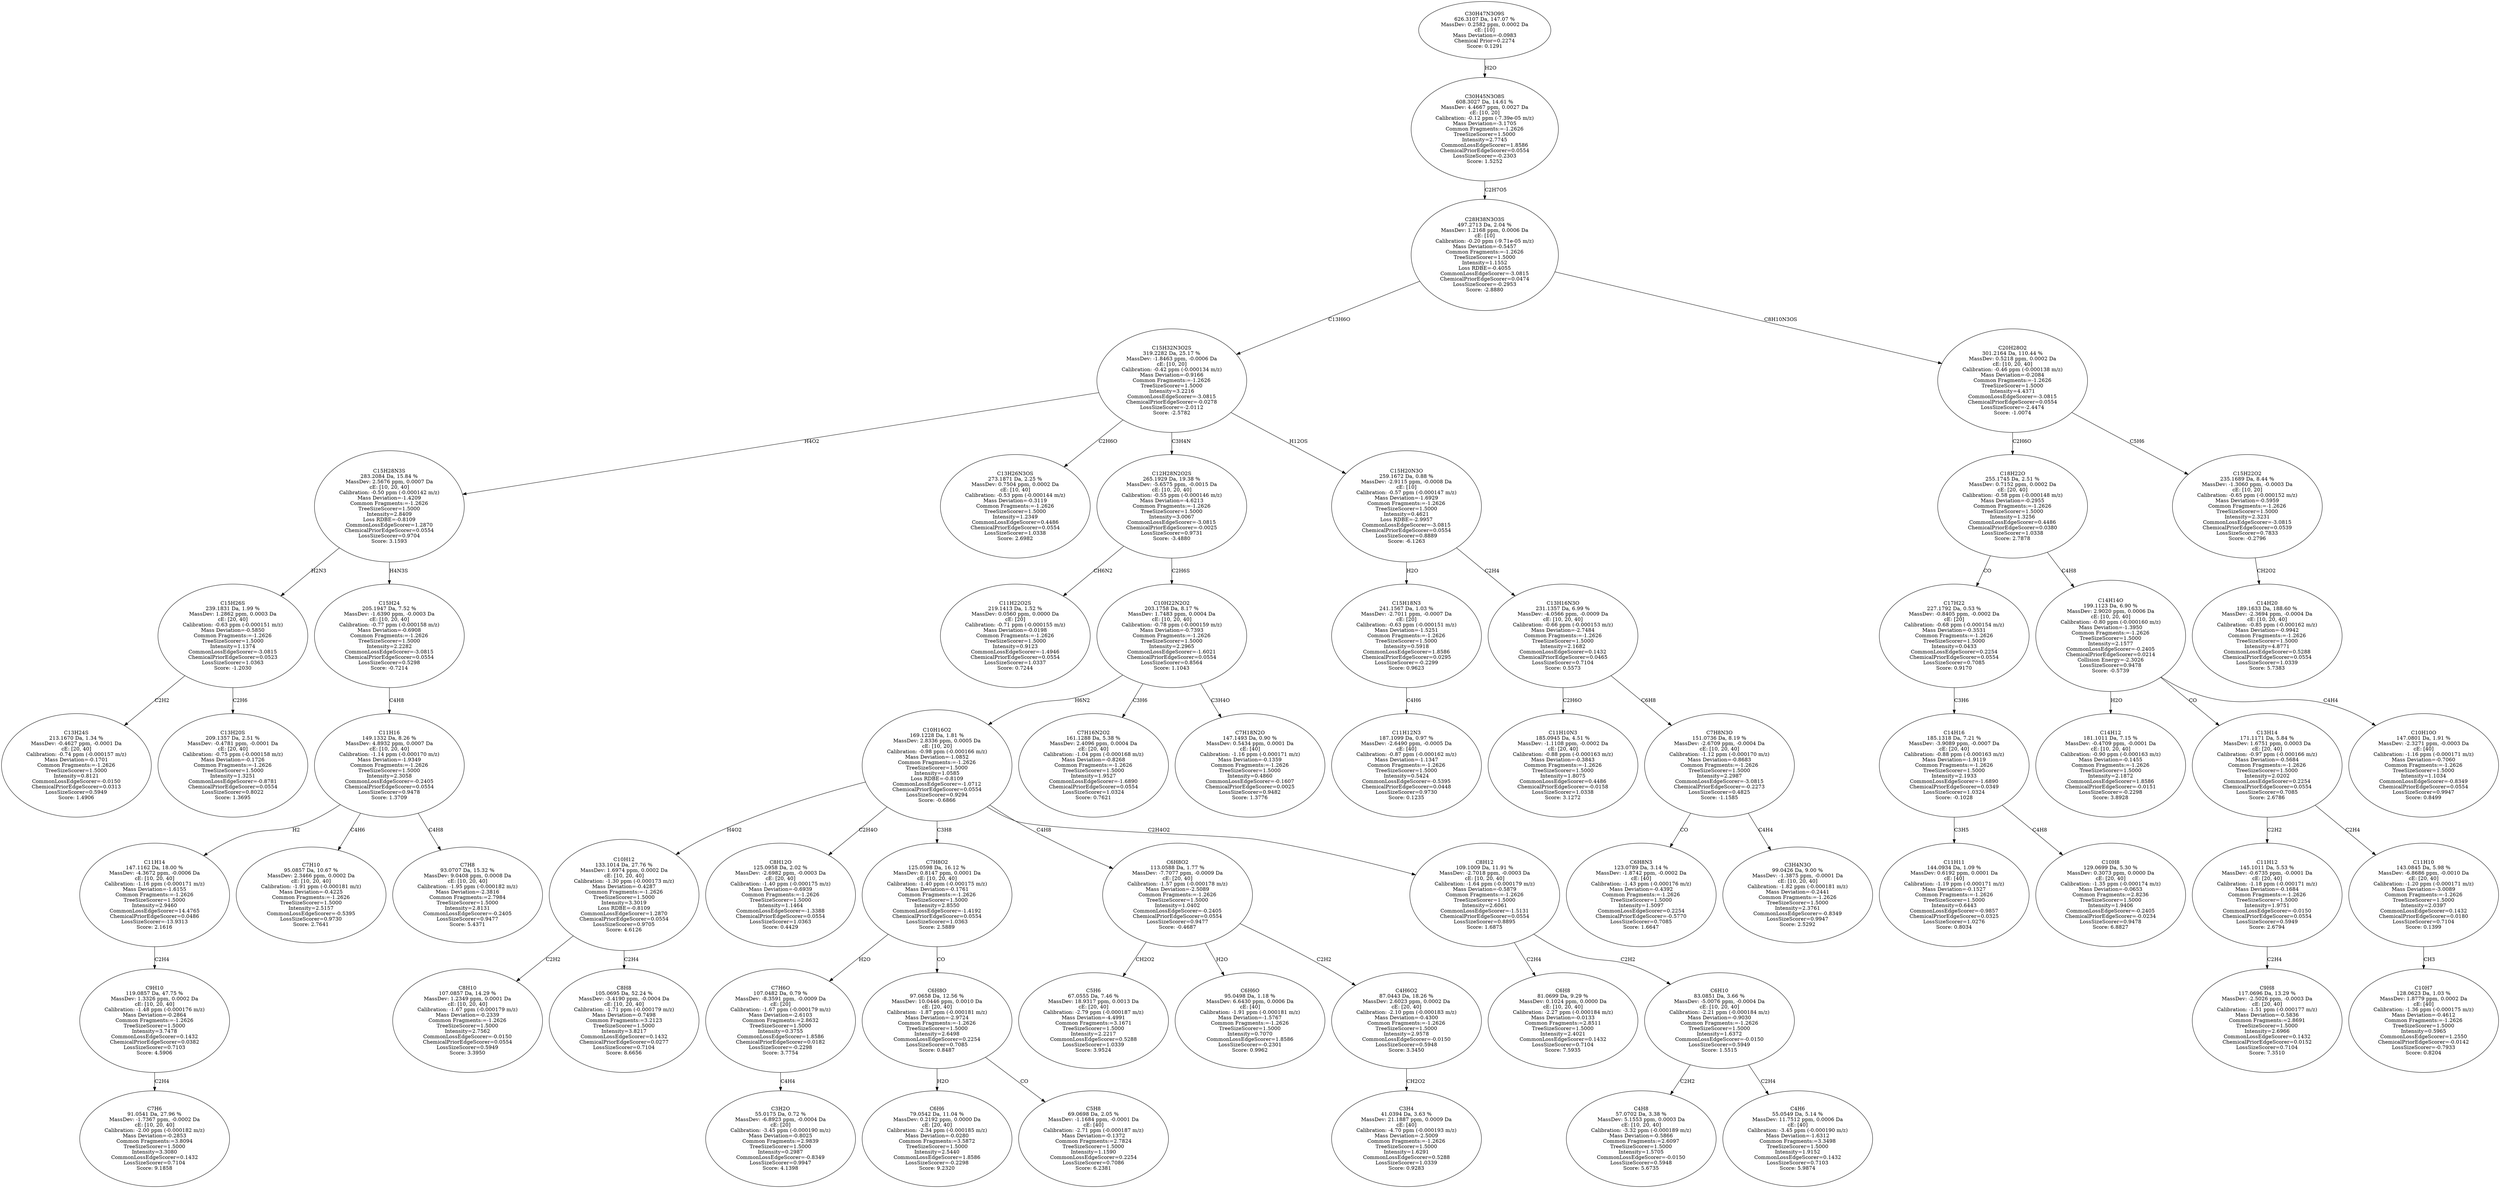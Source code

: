 strict digraph {
v1 [label="C13H24S\n213.1670 Da, 1.34 %\nMassDev: -0.4627 ppm, -0.0001 Da\ncE: [20, 40]\nCalibration: -0.74 ppm (-0.000157 m/z)\nMass Deviation=-0.1701\nCommon Fragments:=-1.2626\nTreeSizeScorer=1.5000\nIntensity=0.8121\nCommonLossEdgeScorer=-0.0150\nChemicalPriorEdgeScorer=0.0313\nLossSizeScorer=0.5949\nScore: 1.4906"];
v2 [label="C13H20S\n209.1357 Da, 2.51 %\nMassDev: -0.4781 ppm, -0.0001 Da\ncE: [20, 40]\nCalibration: -0.75 ppm (-0.000158 m/z)\nMass Deviation=-0.1726\nCommon Fragments:=-1.2626\nTreeSizeScorer=1.5000\nIntensity=1.3251\nCommonLossEdgeScorer=-0.8781\nChemicalPriorEdgeScorer=0.0554\nLossSizeScorer=0.8022\nScore: 1.3695"];
v3 [label="C15H26S\n239.1831 Da, 1.99 %\nMassDev: 1.2862 ppm, 0.0003 Da\ncE: [20, 40]\nCalibration: -0.63 ppm (-0.000151 m/z)\nMass Deviation=-0.5850\nCommon Fragments:=-1.2626\nTreeSizeScorer=1.5000\nIntensity=1.1374\nCommonLossEdgeScorer=-3.0815\nChemicalPriorEdgeScorer=0.0523\nLossSizeScorer=1.0363\nScore: -1.2030"];
v4 [label="C7H6\n91.0541 Da, 27.96 %\nMassDev: -1.7367 ppm, -0.0002 Da\ncE: [10, 20, 40]\nCalibration: -2.00 ppm (-0.000182 m/z)\nMass Deviation=-0.2853\nCommon Fragments:=3.8094\nTreeSizeScorer=1.5000\nIntensity=3.3080\nCommonLossEdgeScorer=0.1432\nLossSizeScorer=0.7104\nScore: 9.1858"];
v5 [label="C9H10\n119.0857 Da, 47.75 %\nMassDev: 1.3326 ppm, 0.0002 Da\ncE: [10, 20, 40]\nCalibration: -1.48 ppm (-0.000176 m/z)\nMass Deviation=-0.2864\nCommon Fragments:=-1.2626\nTreeSizeScorer=1.5000\nIntensity=3.7478\nCommonLossEdgeScorer=0.1432\nChemicalPriorEdgeScorer=0.0382\nLossSizeScorer=0.7103\nScore: 4.5906"];
v6 [label="C11H14\n147.1162 Da, 18.00 %\nMassDev: -4.3672 ppm, -0.0006 Da\ncE: [10, 20, 40]\nCalibration: -1.16 ppm (-0.000171 m/z)\nMass Deviation=-1.6155\nCommon Fragments:=-1.2626\nTreeSizeScorer=1.5000\nIntensity=2.9460\nCommonLossEdgeScorer=14.4765\nChemicalPriorEdgeScorer=0.0486\nLossSizeScorer=-13.9313\nScore: 2.1616"];
v7 [label="C7H10\n95.0857 Da, 10.67 %\nMassDev: 2.3466 ppm, 0.0002 Da\ncE: [10, 20, 40]\nCalibration: -1.91 ppm (-0.000181 m/z)\nMass Deviation=-0.4225\nCommon Fragments:=-1.2626\nTreeSizeScorer=1.5000\nIntensity=2.5157\nCommonLossEdgeScorer=-0.5395\nLossSizeScorer=0.9730\nScore: 2.7641"];
v8 [label="C7H8\n93.0707 Da, 15.32 %\nMassDev: 9.0408 ppm, 0.0008 Da\ncE: [10, 20, 40]\nCalibration: -1.95 ppm (-0.000182 m/z)\nMass Deviation=-2.3816\nCommon Fragments:=2.7984\nTreeSizeScorer=1.5000\nIntensity=2.8131\nCommonLossEdgeScorer=-0.2405\nLossSizeScorer=0.9477\nScore: 5.4371"];
v9 [label="C11H16\n149.1332 Da, 8.26 %\nMassDev: 4.8932 ppm, 0.0007 Da\ncE: [10, 20, 40]\nCalibration: -1.14 ppm (-0.000170 m/z)\nMass Deviation=-1.9349\nCommon Fragments:=-1.2626\nTreeSizeScorer=1.5000\nIntensity=2.3058\nCommonLossEdgeScorer=-0.2405\nChemicalPriorEdgeScorer=0.0554\nLossSizeScorer=0.9478\nScore: 1.3709"];
v10 [label="C15H24\n205.1947 Da, 7.52 %\nMassDev: -1.6390 ppm, -0.0003 Da\ncE: [10, 20, 40]\nCalibration: -0.77 ppm (-0.000158 m/z)\nMass Deviation=-0.6908\nCommon Fragments:=-1.2626\nTreeSizeScorer=1.5000\nIntensity=2.2282\nCommonLossEdgeScorer=-3.0815\nChemicalPriorEdgeScorer=0.0554\nLossSizeScorer=0.5298\nScore: -0.7214"];
v11 [label="C15H28N3S\n283.2084 Da, 15.84 %\nMassDev: 2.5676 ppm, 0.0007 Da\ncE: [10, 20, 40]\nCalibration: -0.50 ppm (-0.000142 m/z)\nMass Deviation=-1.4209\nCommon Fragments:=-1.2626\nTreeSizeScorer=1.5000\nIntensity=2.8409\nLoss RDBE=-0.8109\nCommonLossEdgeScorer=1.2870\nChemicalPriorEdgeScorer=0.0554\nLossSizeScorer=0.9704\nScore: 3.1593"];
v12 [label="C13H26N3OS\n273.1871 Da, 2.25 %\nMassDev: 0.7504 ppm, 0.0002 Da\ncE: [10, 40]\nCalibration: -0.53 ppm (-0.000144 m/z)\nMass Deviation=-0.3119\nCommon Fragments:=-1.2626\nTreeSizeScorer=1.5000\nIntensity=1.2349\nCommonLossEdgeScorer=0.4486\nChemicalPriorEdgeScorer=0.0554\nLossSizeScorer=1.0338\nScore: 2.6982"];
v13 [label="C11H22O2S\n219.1413 Da, 1.52 %\nMassDev: 0.0560 ppm, 0.0000 Da\ncE: [20]\nCalibration: -0.71 ppm (-0.000155 m/z)\nMass Deviation=-0.0198\nCommon Fragments:=-1.2626\nTreeSizeScorer=1.5000\nIntensity=0.9123\nCommonLossEdgeScorer=-1.4946\nChemicalPriorEdgeScorer=0.0554\nLossSizeScorer=1.0337\nScore: 0.7244"];
v14 [label="C8H10\n107.0857 Da, 14.29 %\nMassDev: 1.2349 ppm, 0.0001 Da\ncE: [10, 20, 40]\nCalibration: -1.67 ppm (-0.000179 m/z)\nMass Deviation=-0.2339\nCommon Fragments:=-1.2626\nTreeSizeScorer=1.5000\nIntensity=2.7562\nCommonLossEdgeScorer=-0.0150\nChemicalPriorEdgeScorer=0.0554\nLossSizeScorer=0.5949\nScore: 3.3950"];
v15 [label="C8H8\n105.0695 Da, 52.24 %\nMassDev: -3.4190 ppm, -0.0004 Da\ncE: [10, 20, 40]\nCalibration: -1.71 ppm (-0.000179 m/z)\nMass Deviation=-0.7498\nCommon Fragments:=3.2123\nTreeSizeScorer=1.5000\nIntensity=3.8217\nCommonLossEdgeScorer=0.1432\nChemicalPriorEdgeScorer=0.0277\nLossSizeScorer=0.7104\nScore: 8.6656"];
v16 [label="C10H12\n133.1014 Da, 27.76 %\nMassDev: 1.6974 ppm, 0.0002 Da\ncE: [10, 20, 40]\nCalibration: -1.30 ppm (-0.000173 m/z)\nMass Deviation=-0.4287\nCommon Fragments:=-1.2626\nTreeSizeScorer=1.5000\nIntensity=3.3019\nLoss RDBE=-0.8109\nCommonLossEdgeScorer=1.2870\nChemicalPriorEdgeScorer=0.0554\nLossSizeScorer=0.9705\nScore: 4.6126"];
v17 [label="C8H12O\n125.0958 Da, 2.02 %\nMassDev: -2.6982 ppm, -0.0003 Da\ncE: [20, 40]\nCalibration: -1.40 ppm (-0.000175 m/z)\nMass Deviation=-0.6939\nCommon Fragments:=-1.2626\nTreeSizeScorer=1.5000\nIntensity=1.1464\nCommonLossEdgeScorer=-1.3388\nChemicalPriorEdgeScorer=0.0554\nLossSizeScorer=1.0363\nScore: 0.4429"];
v18 [label="C3H2O\n55.0175 Da, 0.72 %\nMassDev: -6.8923 ppm, -0.0004 Da\ncE: [20]\nCalibration: -3.45 ppm (-0.000190 m/z)\nMass Deviation=-0.8025\nCommon Fragments:=2.9839\nTreeSizeScorer=1.5000\nIntensity=0.2987\nCommonLossEdgeScorer=-0.8349\nLossSizeScorer=0.9947\nScore: 4.1398"];
v19 [label="C7H6O\n107.0482 Da, 0.79 %\nMassDev: -8.3591 ppm, -0.0009 Da\ncE: [20]\nCalibration: -1.67 ppm (-0.000179 m/z)\nMass Deviation=-2.6103\nCommon Fragments:=2.8632\nTreeSizeScorer=1.5000\nIntensity=0.3755\nCommonLossEdgeScorer=1.8586\nChemicalPriorEdgeScorer=0.0182\nLossSizeScorer=-0.2298\nScore: 3.7754"];
v20 [label="C6H6\n79.0542 Da, 11.04 %\nMassDev: 0.2192 ppm, 0.0000 Da\ncE: [20, 40]\nCalibration: -2.34 ppm (-0.000185 m/z)\nMass Deviation=-0.0280\nCommon Fragments:=3.5872\nTreeSizeScorer=1.5000\nIntensity=2.5440\nCommonLossEdgeScorer=1.8586\nLossSizeScorer=-0.2298\nScore: 9.2320"];
v21 [label="C5H8\n69.0698 Da, 2.05 %\nMassDev: -1.1684 ppm, -0.0001 Da\ncE: [40]\nCalibration: -2.71 ppm (-0.000187 m/z)\nMass Deviation=-0.1372\nCommon Fragments:=2.7824\nTreeSizeScorer=1.5000\nIntensity=1.1590\nCommonLossEdgeScorer=0.2254\nLossSizeScorer=0.7086\nScore: 6.2381"];
v22 [label="C6H8O\n97.0658 Da, 12.56 %\nMassDev: 10.0446 ppm, 0.0010 Da\ncE: [20, 40]\nCalibration: -1.87 ppm (-0.000181 m/z)\nMass Deviation=-2.9724\nCommon Fragments:=-1.2626\nTreeSizeScorer=1.5000\nIntensity=2.6498\nCommonLossEdgeScorer=0.2254\nLossSizeScorer=0.7085\nScore: 0.8487"];
v23 [label="C7H8O2\n125.0598 Da, 16.12 %\nMassDev: 0.8147 ppm, 0.0001 Da\ncE: [10, 20, 40]\nCalibration: -1.40 ppm (-0.000175 m/z)\nMass Deviation=-0.1761\nCommon Fragments:=-1.2626\nTreeSizeScorer=1.5000\nIntensity=2.8550\nCommonLossEdgeScorer=-1.4192\nChemicalPriorEdgeScorer=0.0554\nLossSizeScorer=1.0363\nScore: 2.5889"];
v24 [label="C5H6\n67.0555 Da, 7.46 %\nMassDev: 18.9317 ppm, 0.0013 Da\ncE: [20, 40]\nCalibration: -2.79 ppm (-0.000187 m/z)\nMass Deviation=-4.4991\nCommon Fragments:=3.1671\nTreeSizeScorer=1.5000\nIntensity=2.2217\nCommonLossEdgeScorer=0.5288\nLossSizeScorer=1.0339\nScore: 3.9524"];
v25 [label="C6H6O\n95.0498 Da, 1.18 %\nMassDev: 6.6430 ppm, 0.0006 Da\ncE: [40]\nCalibration: -1.91 ppm (-0.000181 m/z)\nMass Deviation=-1.5767\nCommon Fragments:=-1.2626\nTreeSizeScorer=1.5000\nIntensity=0.7070\nCommonLossEdgeScorer=1.8586\nLossSizeScorer=-0.2301\nScore: 0.9962"];
v26 [label="C3H4\n41.0394 Da, 3.63 %\nMassDev: 21.1887 ppm, 0.0009 Da\ncE: [40]\nCalibration: -4.70 ppm (-0.000193 m/z)\nMass Deviation=-2.5009\nCommon Fragments:=-1.2626\nTreeSizeScorer=1.5000\nIntensity=1.6291\nCommonLossEdgeScorer=0.5288\nLossSizeScorer=1.0339\nScore: 0.9283"];
v27 [label="C4H6O2\n87.0443 Da, 18.26 %\nMassDev: 2.6023 ppm, 0.0002 Da\ncE: [20, 40]\nCalibration: -2.10 ppm (-0.000183 m/z)\nMass Deviation=-0.4300\nCommon Fragments:=-1.2626\nTreeSizeScorer=1.5000\nIntensity=2.9578\nCommonLossEdgeScorer=-0.0150\nLossSizeScorer=0.5948\nScore: 3.3450"];
v28 [label="C6H8O2\n113.0588 Da, 1.77 %\nMassDev: -7.7077 ppm, -0.0009 Da\ncE: [20, 40]\nCalibration: -1.57 ppm (-0.000178 m/z)\nMass Deviation=-2.5089\nCommon Fragments:=-1.2626\nTreeSizeScorer=1.5000\nIntensity=1.0402\nCommonLossEdgeScorer=-0.2405\nChemicalPriorEdgeScorer=0.0554\nLossSizeScorer=0.9477\nScore: -0.4687"];
v29 [label="C6H8\n81.0699 Da, 9.29 %\nMassDev: 0.1024 ppm, 0.0000 Da\ncE: [10, 20, 40]\nCalibration: -2.27 ppm (-0.000184 m/z)\nMass Deviation=-0.0133\nCommon Fragments:=2.8511\nTreeSizeScorer=1.5000\nIntensity=2.4021\nCommonLossEdgeScorer=0.1432\nLossSizeScorer=0.7104\nScore: 7.5935"];
v30 [label="C4H8\n57.0702 Da, 3.38 %\nMassDev: 5.1553 ppm, 0.0003 Da\ncE: [10, 20, 40]\nCalibration: -3.32 ppm (-0.000189 m/z)\nMass Deviation=-0.5866\nCommon Fragments:=2.6097\nTreeSizeScorer=1.5000\nIntensity=1.5705\nCommonLossEdgeScorer=-0.0150\nLossSizeScorer=0.5948\nScore: 5.6735"];
v31 [label="C4H6\n55.0549 Da, 5.14 %\nMassDev: 11.7512 ppm, 0.0006 Da\ncE: [40]\nCalibration: -3.45 ppm (-0.000190 m/z)\nMass Deviation=-1.6312\nCommon Fragments:=3.3498\nTreeSizeScorer=1.5000\nIntensity=1.9152\nCommonLossEdgeScorer=0.1432\nLossSizeScorer=0.7103\nScore: 5.9874"];
v32 [label="C6H10\n83.0851 Da, 3.66 %\nMassDev: -5.0076 ppm, -0.0004 Da\ncE: [10, 20, 40]\nCalibration: -2.21 ppm (-0.000184 m/z)\nMass Deviation=-0.9030\nCommon Fragments:=-1.2626\nTreeSizeScorer=1.5000\nIntensity=1.6372\nCommonLossEdgeScorer=-0.0150\nLossSizeScorer=0.5949\nScore: 1.5515"];
v33 [label="C8H12\n109.1009 Da, 11.91 %\nMassDev: -2.7018 ppm, -0.0003 Da\ncE: [10, 20, 40]\nCalibration: -1.64 ppm (-0.000179 m/z)\nMass Deviation=-0.5879\nCommon Fragments:=-1.2626\nTreeSizeScorer=1.5000\nIntensity=2.6061\nCommonLossEdgeScorer=-1.5131\nChemicalPriorEdgeScorer=0.0554\nLossSizeScorer=0.8895\nScore: 1.6875"];
v34 [label="C10H16O2\n169.1228 Da, 1.81 %\nMassDev: 2.8336 ppm, 0.0005 Da\ncE: [10, 20]\nCalibration: -0.98 ppm (-0.000166 m/z)\nMass Deviation=-1.0852\nCommon Fragments:=-1.2626\nTreeSizeScorer=1.5000\nIntensity=1.0585\nLoss RDBE=-0.8109\nCommonLossEdgeScorer=-1.0712\nChemicalPriorEdgeScorer=0.0554\nLossSizeScorer=0.9294\nScore: -0.6866"];
v35 [label="C7H16N2O2\n161.1288 Da, 5.38 %\nMassDev: 2.4096 ppm, 0.0004 Da\ncE: [20, 40]\nCalibration: -1.04 ppm (-0.000168 m/z)\nMass Deviation=-0.8268\nCommon Fragments:=-1.2626\nTreeSizeScorer=1.5000\nIntensity=1.9527\nCommonLossEdgeScorer=-1.6890\nChemicalPriorEdgeScorer=0.0554\nLossSizeScorer=1.0324\nScore: 0.7621"];
v36 [label="C7H18N2O\n147.1493 Da, 0.90 %\nMassDev: 0.5434 ppm, 0.0001 Da\ncE: [40]\nCalibration: -1.16 ppm (-0.000171 m/z)\nMass Deviation=-0.1359\nCommon Fragments:=-1.2626\nTreeSizeScorer=1.5000\nIntensity=0.4860\nCommonLossEdgeScorer=-0.1607\nChemicalPriorEdgeScorer=0.0025\nLossSizeScorer=0.9482\nScore: 1.3776"];
v37 [label="C10H22N2O2\n203.1758 Da, 8.17 %\nMassDev: 1.7483 ppm, 0.0004 Da\ncE: [10, 20, 40]\nCalibration: -0.78 ppm (-0.000159 m/z)\nMass Deviation=-0.7393\nCommon Fragments:=-1.2626\nTreeSizeScorer=1.5000\nIntensity=2.2965\nCommonLossEdgeScorer=-1.6021\nChemicalPriorEdgeScorer=0.0554\nLossSizeScorer=0.8564\nScore: 1.1043"];
v38 [label="C12H28N2O2S\n265.1929 Da, 19.38 %\nMassDev: -5.6575 ppm, -0.0015 Da\ncE: [10, 20, 40]\nCalibration: -0.55 ppm (-0.000146 m/z)\nMass Deviation=-4.6213\nCommon Fragments:=-1.2626\nTreeSizeScorer=1.5000\nIntensity=3.0067\nCommonLossEdgeScorer=-3.0815\nChemicalPriorEdgeScorer=-0.0025\nLossSizeScorer=0.9731\nScore: -3.4880"];
v39 [label="C11H12N3\n187.1099 Da, 0.97 %\nMassDev: -2.6490 ppm, -0.0005 Da\ncE: [40]\nCalibration: -0.87 ppm (-0.000162 m/z)\nMass Deviation=-1.1347\nCommon Fragments:=-1.2626\nTreeSizeScorer=1.5000\nIntensity=0.5424\nCommonLossEdgeScorer=-0.5395\nChemicalPriorEdgeScorer=0.0448\nLossSizeScorer=0.9730\nScore: 0.1235"];
v40 [label="C15H18N3\n241.1567 Da, 1.03 %\nMassDev: -2.7011 ppm, -0.0007 Da\ncE: [20]\nCalibration: -0.63 ppm (-0.000151 m/z)\nMass Deviation=-1.5251\nCommon Fragments:=-1.2626\nTreeSizeScorer=1.5000\nIntensity=0.5918\nCommonLossEdgeScorer=1.8586\nChemicalPriorEdgeScorer=0.0295\nLossSizeScorer=-0.2299\nScore: 0.9623"];
v41 [label="C11H10N3\n185.0945 Da, 4.51 %\nMassDev: -1.1108 ppm, -0.0002 Da\ncE: [20, 40]\nCalibration: -0.88 ppm (-0.000163 m/z)\nMass Deviation=-0.3843\nCommon Fragments:=-1.2626\nTreeSizeScorer=1.5000\nIntensity=1.8075\nCommonLossEdgeScorer=0.4486\nChemicalPriorEdgeScorer=-0.0158\nLossSizeScorer=1.0338\nScore: 3.1272"];
v42 [label="C6H8N3\n123.0789 Da, 3.14 %\nMassDev: -1.8742 ppm, -0.0002 Da\ncE: [40]\nCalibration: -1.43 ppm (-0.000176 m/z)\nMass Deviation=-0.4392\nCommon Fragments:=-1.2626\nTreeSizeScorer=1.5000\nIntensity=1.5097\nCommonLossEdgeScorer=0.2254\nChemicalPriorEdgeScorer=-0.5770\nLossSizeScorer=0.7085\nScore: 1.6647"];
v43 [label="C3H4N3O\n99.0426 Da, 9.00 %\nMassDev: -1.3875 ppm, -0.0001 Da\ncE: [10, 20, 40]\nCalibration: -1.82 ppm (-0.000181 m/z)\nMass Deviation=-0.2441\nCommon Fragments:=-1.2626\nTreeSizeScorer=1.5000\nIntensity=2.3761\nCommonLossEdgeScorer=-0.8349\nLossSizeScorer=0.9947\nScore: 2.5292"];
v44 [label="C7H8N3O\n151.0736 Da, 8.19 %\nMassDev: -2.6709 ppm, -0.0004 Da\ncE: [10, 20, 40]\nCalibration: -1.12 ppm (-0.000170 m/z)\nMass Deviation=-0.8683\nCommon Fragments:=-1.2626\nTreeSizeScorer=1.5000\nIntensity=2.2987\nCommonLossEdgeScorer=-3.0815\nChemicalPriorEdgeScorer=-0.2273\nLossSizeScorer=0.4825\nScore: -1.1585"];
v45 [label="C13H16N3O\n231.1357 Da, 6.99 %\nMassDev: -4.0566 ppm, -0.0009 Da\ncE: [10, 20, 40]\nCalibration: -0.66 ppm (-0.000153 m/z)\nMass Deviation=-2.7484\nCommon Fragments:=-1.2626\nTreeSizeScorer=1.5000\nIntensity=2.1682\nCommonLossEdgeScorer=0.1432\nChemicalPriorEdgeScorer=0.0465\nLossSizeScorer=0.7104\nScore: 0.5573"];
v46 [label="C15H20N3O\n259.1672 Da, 0.88 %\nMassDev: -2.9115 ppm, -0.0008 Da\ncE: [10]\nCalibration: -0.57 ppm (-0.000147 m/z)\nMass Deviation=-1.6929\nCommon Fragments:=-1.2626\nTreeSizeScorer=1.5000\nIntensity=0.4621\nLoss RDBE=-2.9957\nCommonLossEdgeScorer=-3.0815\nChemicalPriorEdgeScorer=0.0554\nLossSizeScorer=0.8889\nScore: -6.1263"];
v47 [label="C15H32N3O2S\n319.2282 Da, 25.17 %\nMassDev: -1.8463 ppm, -0.0006 Da\ncE: [10, 20]\nCalibration: -0.42 ppm (-0.000134 m/z)\nMass Deviation=-0.9166\nCommon Fragments:=-1.2626\nTreeSizeScorer=1.5000\nIntensity=3.2216\nCommonLossEdgeScorer=-3.0815\nChemicalPriorEdgeScorer=-0.0278\nLossSizeScorer=-2.0112\nScore: -2.5782"];
v48 [label="C11H11\n144.0934 Da, 1.09 %\nMassDev: 0.6192 ppm, 0.0001 Da\ncE: [40]\nCalibration: -1.19 ppm (-0.000171 m/z)\nMass Deviation=-0.1527\nCommon Fragments:=-1.2626\nTreeSizeScorer=1.5000\nIntensity=0.6443\nCommonLossEdgeScorer=-0.9857\nChemicalPriorEdgeScorer=0.0325\nLossSizeScorer=1.0276\nScore: 0.8034"];
v49 [label="C10H8\n129.0699 Da, 5.30 %\nMassDev: 0.3073 ppm, 0.0000 Da\ncE: [20, 40]\nCalibration: -1.35 ppm (-0.000174 m/z)\nMass Deviation=-0.0653\nCommon Fragments:=2.8236\nTreeSizeScorer=1.5000\nIntensity=1.9406\nCommonLossEdgeScorer=-0.2405\nChemicalPriorEdgeScorer=-0.0234\nLossSizeScorer=0.9478\nScore: 6.8827"];
v50 [label="C14H16\n185.1318 Da, 7.21 %\nMassDev: -3.9089 ppm, -0.0007 Da\ncE: [20, 40]\nCalibration: -0.88 ppm (-0.000163 m/z)\nMass Deviation=-1.9119\nCommon Fragments:=-1.2626\nTreeSizeScorer=1.5000\nIntensity=2.1933\nCommonLossEdgeScorer=-1.6890\nChemicalPriorEdgeScorer=0.0349\nLossSizeScorer=1.0324\nScore: -0.1028"];
v51 [label="C17H22\n227.1792 Da, 0.53 %\nMassDev: -0.8405 ppm, -0.0002 Da\ncE: [20]\nCalibration: -0.68 ppm (-0.000154 m/z)\nMass Deviation=-0.3531\nCommon Fragments:=-1.2626\nTreeSizeScorer=1.5000\nIntensity=0.0433\nCommonLossEdgeScorer=0.2254\nChemicalPriorEdgeScorer=0.0554\nLossSizeScorer=0.7085\nScore: 0.9170"];
v52 [label="C14H12\n181.1011 Da, 7.15 %\nMassDev: -0.4709 ppm, -0.0001 Da\ncE: [10, 20, 40]\nCalibration: -0.90 ppm (-0.000163 m/z)\nMass Deviation=-0.1455\nCommon Fragments:=-1.2626\nTreeSizeScorer=1.5000\nIntensity=2.1872\nCommonLossEdgeScorer=1.8586\nChemicalPriorEdgeScorer=-0.0151\nLossSizeScorer=-0.2298\nScore: 3.8928"];
v53 [label="C9H8\n117.0696 Da, 13.29 %\nMassDev: -2.5026 ppm, -0.0003 Da\ncE: [20, 40]\nCalibration: -1.51 ppm (-0.000177 m/z)\nMass Deviation=-0.5836\nCommon Fragments:=2.8691\nTreeSizeScorer=1.5000\nIntensity=2.6966\nCommonLossEdgeScorer=0.1432\nChemicalPriorEdgeScorer=0.0152\nLossSizeScorer=0.7104\nScore: 7.3510"];
v54 [label="C11H12\n145.1011 Da, 5.53 %\nMassDev: -0.6735 ppm, -0.0001 Da\ncE: [20, 40]\nCalibration: -1.18 ppm (-0.000171 m/z)\nMass Deviation=-0.1684\nCommon Fragments:=-1.2626\nTreeSizeScorer=1.5000\nIntensity=1.9751\nCommonLossEdgeScorer=-0.0150\nChemicalPriorEdgeScorer=0.0554\nLossSizeScorer=0.5949\nScore: 2.6794"];
v55 [label="C10H7\n128.0623 Da, 1.03 %\nMassDev: 1.8779 ppm, 0.0002 Da\ncE: [40]\nCalibration: -1.36 ppm (-0.000175 m/z)\nMass Deviation=-0.4612\nCommon Fragments:=-1.2626\nTreeSizeScorer=1.5000\nIntensity=0.5965\nCommonLossEdgeScorer=1.2550\nChemicalPriorEdgeScorer=-0.0142\nLossSizeScorer=-0.7933\nScore: 0.8204"];
v56 [label="C11H10\n143.0845 Da, 5.98 %\nMassDev: -6.8686 ppm, -0.0010 Da\ncE: [20, 40]\nCalibration: -1.20 ppm (-0.000171 m/z)\nMass Deviation=-3.0089\nCommon Fragments:=-1.2626\nTreeSizeScorer=1.5000\nIntensity=2.0397\nCommonLossEdgeScorer=0.1432\nChemicalPriorEdgeScorer=0.0180\nLossSizeScorer=0.7104\nScore: 0.1399"];
v57 [label="C13H14\n171.1171 Da, 5.84 %\nMassDev: 1.6751 ppm, 0.0003 Da\ncE: [20, 40]\nCalibration: -0.97 ppm (-0.000166 m/z)\nMass Deviation=-0.5684\nCommon Fragments:=-1.2626\nTreeSizeScorer=1.5000\nIntensity=2.0202\nCommonLossEdgeScorer=0.2254\nChemicalPriorEdgeScorer=0.0554\nLossSizeScorer=0.7085\nScore: 2.6786"];
v58 [label="C10H10O\n147.0801 Da, 1.91 %\nMassDev: -2.3271 ppm, -0.0003 Da\ncE: [40]\nCalibration: -1.16 ppm (-0.000171 m/z)\nMass Deviation=-0.7060\nCommon Fragments:=-1.2626\nTreeSizeScorer=1.5000\nIntensity=1.1034\nCommonLossEdgeScorer=-0.8349\nChemicalPriorEdgeScorer=0.0554\nLossSizeScorer=0.9947\nScore: 0.8499"];
v59 [label="C14H14O\n199.1123 Da, 6.90 %\nMassDev: 2.9020 ppm, 0.0006 Da\ncE: [10, 20, 40]\nCalibration: -0.80 ppm (-0.000160 m/z)\nMass Deviation=-1.3950\nCommon Fragments:=-1.2626\nTreeSizeScorer=1.5000\nIntensity=2.1577\nCommonLossEdgeScorer=-0.2405\nChemicalPriorEdgeScorer=0.0214\nCollision Energy=-2.3026\nLossSizeScorer=0.9478\nScore: -0.5739"];
v60 [label="C18H22O\n255.1745 Da, 2.51 %\nMassDev: 0.7152 ppm, 0.0002 Da\ncE: [20, 40]\nCalibration: -0.58 ppm (-0.000148 m/z)\nMass Deviation=-0.2955\nCommon Fragments:=-1.2626\nTreeSizeScorer=1.5000\nIntensity=1.3256\nCommonLossEdgeScorer=0.4486\nChemicalPriorEdgeScorer=0.0380\nLossSizeScorer=1.0338\nScore: 2.7878"];
v61 [label="C14H20\n189.1633 Da, 188.60 %\nMassDev: -2.3694 ppm, -0.0004 Da\ncE: [10, 20, 40]\nCalibration: -0.85 ppm (-0.000162 m/z)\nMass Deviation=-0.9942\nCommon Fragments:=-1.2626\nTreeSizeScorer=1.5000\nIntensity=4.8771\nCommonLossEdgeScorer=0.5288\nChemicalPriorEdgeScorer=0.0554\nLossSizeScorer=1.0339\nScore: 5.7383"];
v62 [label="C15H22O2\n235.1689 Da, 8.44 %\nMassDev: -1.3060 ppm, -0.0003 Da\ncE: [10, 20]\nCalibration: -0.65 ppm (-0.000152 m/z)\nMass Deviation=-0.5959\nCommon Fragments:=-1.2626\nTreeSizeScorer=1.5000\nIntensity=2.3231\nCommonLossEdgeScorer=-3.0815\nChemicalPriorEdgeScorer=0.0539\nLossSizeScorer=0.7833\nScore: -0.2796"];
v63 [label="C20H28O2\n301.2164 Da, 110.44 %\nMassDev: 0.5218 ppm, 0.0002 Da\ncE: [10, 20, 40]\nCalibration: -0.46 ppm (-0.000138 m/z)\nMass Deviation=-0.2084\nCommon Fragments:=-1.2626\nTreeSizeScorer=1.5000\nIntensity=4.4371\nCommonLossEdgeScorer=-3.0815\nChemicalPriorEdgeScorer=0.0554\nLossSizeScorer=-2.4474\nScore: -1.0074"];
v64 [label="C28H38N3O3S\n497.2713 Da, 2.04 %\nMassDev: 1.2168 ppm, 0.0006 Da\ncE: [10]\nCalibration: -0.20 ppm (-9.71e-05 m/z)\nMass Deviation=-0.5457\nCommon Fragments:=-1.2626\nTreeSizeScorer=1.5000\nIntensity=1.1552\nLoss RDBE=-0.4055\nCommonLossEdgeScorer=-3.0815\nChemicalPriorEdgeScorer=0.0474\nLossSizeScorer=-0.2953\nScore: -2.8880"];
v65 [label="C30H45N3O8S\n608.3027 Da, 14.61 %\nMassDev: 4.4667 ppm, 0.0027 Da\ncE: [10, 20]\nCalibration: -0.12 ppm (-7.39e-05 m/z)\nMass Deviation=-3.1705\nCommon Fragments:=-1.2626\nTreeSizeScorer=1.5000\nIntensity=2.7745\nCommonLossEdgeScorer=1.8586\nChemicalPriorEdgeScorer=0.0554\nLossSizeScorer=-0.2303\nScore: 1.5252"];
v66 [label="C30H47N3O9S\n626.3107 Da, 147.07 %\nMassDev: 0.2582 ppm, 0.0002 Da\ncE: [10]\nMass Deviation=-0.0983\nChemical Prior=0.2274\nScore: 0.1291"];
v3 -> v1 [label="C2H2"];
v3 -> v2 [label="C2H6"];
v11 -> v3 [label="H2N3"];
v5 -> v4 [label="C2H4"];
v6 -> v5 [label="C2H4"];
v9 -> v6 [label="H2"];
v9 -> v7 [label="C4H6"];
v9 -> v8 [label="C4H8"];
v10 -> v9 [label="C4H8"];
v11 -> v10 [label="H4N3S"];
v47 -> v11 [label="H4O2"];
v47 -> v12 [label="C2H6O"];
v38 -> v13 [label="CH6N2"];
v16 -> v14 [label="C2H2"];
v16 -> v15 [label="C2H4"];
v34 -> v16 [label="H4O2"];
v34 -> v17 [label="C2H4O"];
v19 -> v18 [label="C4H4"];
v23 -> v19 [label="H2O"];
v22 -> v20 [label="H2O"];
v22 -> v21 [label="CO"];
v23 -> v22 [label="CO"];
v34 -> v23 [label="C3H8"];
v28 -> v24 [label="CH2O2"];
v28 -> v25 [label="H2O"];
v27 -> v26 [label="CH2O2"];
v28 -> v27 [label="C2H2"];
v34 -> v28 [label="C4H8"];
v33 -> v29 [label="C2H4"];
v32 -> v30 [label="C2H2"];
v32 -> v31 [label="C2H4"];
v33 -> v32 [label="C2H2"];
v34 -> v33 [label="C2H4O2"];
v37 -> v34 [label="H6N2"];
v37 -> v35 [label="C3H6"];
v37 -> v36 [label="C3H4O"];
v38 -> v37 [label="C2H6S"];
v47 -> v38 [label="C3H4N"];
v40 -> v39 [label="C4H6"];
v46 -> v40 [label="H2O"];
v45 -> v41 [label="C2H6O"];
v44 -> v42 [label="CO"];
v44 -> v43 [label="C4H4"];
v45 -> v44 [label="C6H8"];
v46 -> v45 [label="C2H4"];
v47 -> v46 [label="H12OS"];
v64 -> v47 [label="C13H6O"];
v50 -> v48 [label="C3H5"];
v50 -> v49 [label="C4H8"];
v51 -> v50 [label="C3H6"];
v60 -> v51 [label="CO"];
v59 -> v52 [label="H2O"];
v54 -> v53 [label="C2H4"];
v57 -> v54 [label="C2H2"];
v56 -> v55 [label="CH3"];
v57 -> v56 [label="C2H4"];
v59 -> v57 [label="CO"];
v59 -> v58 [label="C4H4"];
v60 -> v59 [label="C4H8"];
v63 -> v60 [label="C2H6O"];
v62 -> v61 [label="CH2O2"];
v63 -> v62 [label="C5H6"];
v64 -> v63 [label="C8H10N3OS"];
v65 -> v64 [label="C2H7O5"];
v66 -> v65 [label="H2O"];
}